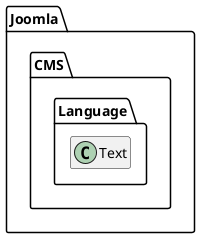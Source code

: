 @startuml
set namespaceSeparator \\
hide members
hide << alias >> circle

class Joomla\\CMS\\Language\\Text
@enduml
